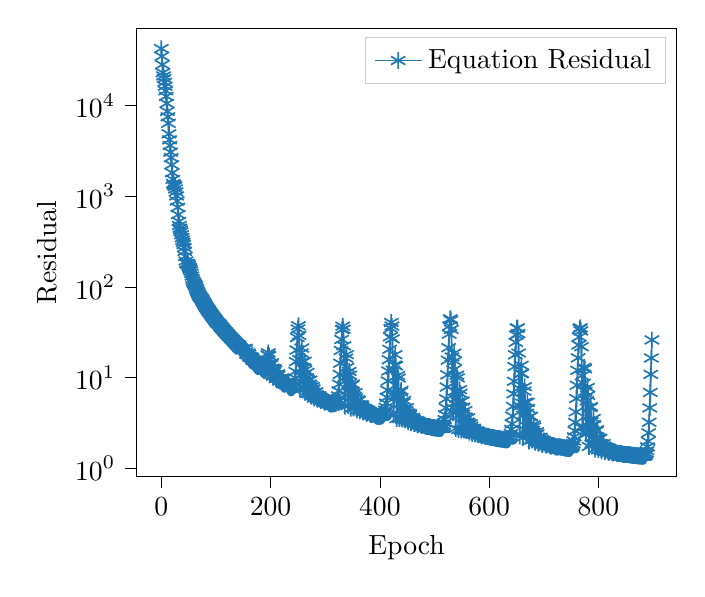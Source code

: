 % This file was created with tikzplotlib v0.10.1.
\begin{tikzpicture}

\definecolor{darkgray176}{RGB}{176,176,176}
\definecolor{lightgray204}{RGB}{204,204,204}
\definecolor{steelblue31119180}{RGB}{31,119,180}

\begin{axis}[
legend cell align={left},
legend style={fill opacity=0.8, draw opacity=1, text opacity=1, draw=lightgray204},
log basis y={10},
tick align=outside,
tick pos=left,
x grid style={darkgray176},
xlabel={Epoch},
xmin=-44.9, xmax=942.9,
xtick style={color=black},
y grid style={darkgray176},
ylabel={Residual},
ymin=0.813, ymax=71600.813,
ymode=log,
ytick style={color=black},
ytick={0.01,0.1,1,10,100,1000,10000,100000,1000000},
yticklabels={
  \(\displaystyle {10^{-2}}\),
  \(\displaystyle {10^{-1}}\),
  \(\displaystyle {10^{0}}\),
  \(\displaystyle {10^{1}}\),
  \(\displaystyle {10^{2}}\),
  \(\displaystyle {10^{3}}\),
  \(\displaystyle {10^{4}}\),
  \(\displaystyle {10^{5}}\),
  \(\displaystyle {10^{6}}\)
}
]
\addplot [semithick, steelblue31119180, mark=asterisk, mark size=3, mark options={solid}]
table {%
0 42671.977
1 35090.422
2 28390.84
3 23127.791
4 21333.846
5 19989.322
6 18132.123
7 16407.701
8 14603.986
9 12704.005
10 10598.097
11 8657.507
12 7558.201
13 6391.15
14 4894.994
15 4206.804
16 3650.111
17 3071.049
18 2679.888
19 2228.289
20 1823.927
21 1538.445
22 1390.689
23 1345.896
24 1328.671
25 1285.632
26 1208.541
27 1118.853
28 1011.54
29 887.826
30 757.368
31 629.532
32 529.459
33 477.681
34 446.941
35 425.793
36 406.675
37 377.891
38 351.383
39 328.908
40 311.16
41 294.549
42 272.335
43 247.239
44 218.226
45 193.841
46 182.672
47 180.182
48 181.701
49 179.39
50 172.946
51 166.366
52 160.833
53 156.634
54 149.89
55 141.402
56 132.087
57 123.773
58 117.617
59 112.881
60 110.179
61 107.623
62 104.959
63 101.423
64 97.233
65 93.454
66 90.344
67 87.466
68 84.803
69 82.183
70 79.622
71 77.972
72 76.761
73 75.693
74 74.089
75 72.082
76 69.9
77 68.131
78 66.618
79 65.218
80 63.673
81 61.986
82 60.356
83 59.111
84 58.046
85 56.909
86 55.634
87 54.373
88 53.295
89 52.365
90 51.438
91 50.444
92 49.396
93 48.427
94 47.521
95 46.676
96 45.838
97 44.976
98 44.118
99 43.283
100 42.465
101 41.677
102 40.933
103 40.216
104 39.619
105 39.262
106 39.066
107 38.37
108 37.099
109 36.366
110 36.271
111 35.707
112 34.673
113 34.194
114 34.007
115 33.322
116 32.541
117 32.2
118 31.891
119 31.23
120 30.627
121 30.324
122 29.962
123 29.386
124 28.856
125 28.531
126 28.202
127 27.729
128 27.228
129 26.834
130 26.521
131 26.175
132 25.754
133 25.313
134 24.918
135 24.579
136 24.255
137 23.917
138 23.561
139 23.193
140 22.83
141 22.481
142 22.151
143 21.841
144 21.544
145 21.254
146 20.98
147 20.723
148 20.501
149 20.349
150 20.318
151 20.486
152 20.848
153 21.099
154 20.723
155 19.491
156 18.311
157 18.027
158 18.437
159 18.718
160 18.25
161 17.387
162 16.78
163 16.768
164 16.969
165 16.871
166 16.373
167 15.816
168 15.53
169 15.509
170 15.519
171 15.356
172 15.011
173 14.61
174 14.305
175 14.147
176 14.089
177 14.036
178 13.93
179 13.747
180 13.526
181 13.274
182 13.037
183 12.82
184 12.634
185 12.479
186 12.349
187 12.239
188 12.152
189 12.102
190 12.128
191 12.315
192 12.798
193 13.825
194 15.478
195 17.895
196 18.847
197 17.435
198 13.74
199 11.073
200 11.618
201 13.964
202 14.684
203 12.806
204 10.757
205 10.388
206 11.56
207 12.589
208 12.086
209 10.69
210 9.789
211 9.964
212 10.711
213 11.071
214 10.615
215 9.794
216 9.237
217 9.214
218 9.566
219 9.867
220 9.821
221 9.48
222 9.033
223 8.683
224 8.559
225 8.622
226 8.749
227 8.852
228 8.866
229 8.749
230 8.559
231 8.354
232 8.151
233 7.986
234 7.874
235 7.799
236 7.754
237 7.739
238 7.742
239 7.761
240 7.809
241 7.9
242 8.067
243 8.374
244 8.924
245 9.945
246 11.732
247 15.056
248 20.177
249 27.735
250 34.542
251 37.431
252 29.283
253 15.878
254 7.346
255 10.525
256 18.791
257 21.222
258 15.148
259 7.882
260 7.786
261 12.833
262 15.187
263 12.137
264 7.492
265 6.997
266 9.988
267 11.449
268 9.489
269 6.788
270 6.686
271 8.539
272 9.397
273 8.225
274 6.534
275 6.253
276 7.271
277 7.99
278 7.546
279 6.475
280 5.963
281 6.339
282 6.92
283 6.965
284 6.452
285 5.914
286 5.79
287 6.058
288 6.333
289 6.314
290 6.037
291 5.718
292 5.581
293 5.657
294 5.808
295 5.886
296 5.821
297 5.657
298 5.488
299 5.392
300 5.384
301 5.434
302 5.486
303 5.497
304 5.459
305 5.382
306 5.294
307 5.217
308 5.165
309 5.139
310 5.133
311 5.137
312 5.144
313 5.149
314 5.154
315 5.158
316 5.162
317 5.169
318 5.185
319 5.214
320 5.265
321 5.365
322 5.528
323 5.823
324 6.306
325 7.157
326 8.488
327 10.881
328 14.45
329 19.994
330 26.424
331 33.952
332 37.009
333 34.247
334 22.488
335 10.009
336 4.831
337 9.175
338 16.456
339 17.976
340 12.998
341 6.398
342 4.946
343 8.574
344 11.741
345 10.664
346 6.701
347 4.588
348 5.974
349 8.275
350 8.536
351 6.437
352 4.638
353 4.844
354 6.227
355 6.865
356 5.974
357 4.721
358 4.401
359 5.055
360 5.72
361 5.59
362 4.874
363 4.314
364 4.363
365 4.793
366 5.066
367 4.916
368 4.506
369 4.196
370 4.183
371 4.386
372 4.568
373 4.56
374 4.381
375 4.164
376 4.046
377 4.067
378 4.165
379 4.243
380 4.241
381 4.163
382 4.052
383 3.961
384 3.919
385 3.926
386 3.959
387 3.992
388 4.003
389 3.985
390 3.944
391 3.892
392 3.843
393 3.804
394 3.776
395 3.759
396 3.751
397 3.749
398 3.75
399 3.753
400 3.758
401 3.766
402 3.775
403 3.787
404 3.804
405 3.832
406 3.87
407 3.931
408 4.02
409 4.164
410 4.376
411 4.724
412 5.245
413 6.075
414 7.303
415 9.2
416 11.858
417 15.815
418 20.578
419 28.288
420 34.945
421 40.688
422 37.14
423 26.812
424 12.119
425 3.973
426 6.274
427 13.794
428 17.952
429 13.524
430 6.452
431 3.542
432 6.655
433 10.566
434 9.907
435 6.238
436 3.543
437 4.503
438 6.96
439 7.266
440 5.257
441 3.492
442 3.861
443 5.318
444 5.635
445 4.541
446 3.43
447 3.501
448 4.334
449 4.677
450 4.137
451 3.403
452 3.27
453 3.696
454 4.047
455 3.913
456 3.458
457 3.175
458 3.254
459 3.516
460 3.655
461 3.521
462 3.267
463 3.107
464 3.131
465 3.264
466 3.355
467 3.319
468 3.188
469 3.068
470 3.031
471 3.074
472 3.135
473 3.155
474 3.117
475 3.046
476 2.987
477 2.968
478 2.983
479 3.01
480 3.023
481 3.012
482 2.981
483 2.944
484 2.915
485 2.9
486 2.899
487 2.905
488 2.91
489 2.909
490 2.9
491 2.886
492 2.868
493 2.85
494 2.835
495 2.824
496 2.816
497 2.81
498 2.807
499 2.804
500 2.801
501 2.797
502 2.793
503 2.788
504 2.782
505 2.777
506 2.771
507 2.766
508 2.762
509 2.76
510 2.76
511 2.763
512 2.77
513 2.784
514 2.808
515 2.847
516 2.91
517 3.012
518 3.174
519 3.456
520 3.893
521 4.657
522 5.845
523 7.888
524 10.757
525 15.601
526 21.46
527 30.211
528 37.234
529 44.682
530 43.104
531 34.119
532 16.937
533 4.676
534 4.1
535 12.208
536 18.674
537 15.245
538 7.115
539 2.754
540 5.918
541 10.667
542 9.958
543 5.42
544 2.682
545 4.583
546 7.381
547 6.725
548 3.881
549 2.644
550 4.079
551 5.522
552 4.752
553 3.035
554 2.644
555 3.682
556 4.346
557 3.671
558 2.698
559 2.608
560 3.25
561 3.603
562 3.181
563 2.596
564 2.494
565 2.844
566 3.1
567 2.925
568 2.568
569 2.417
570 2.567
571 2.768
572 2.761
573 2.573
574 2.402
575 2.395
576 2.509
577 2.586
578 2.545
579 2.427
580 2.344
581 2.347
582 2.404
583 2.446
584 2.427
585 2.366
586 2.309
587 2.293
588 2.312
589 2.339
590 2.346
591 2.325
592 2.29
593 2.261
594 2.249
595 2.253
596 2.263
597 2.267
598 2.261
599 2.246
600 2.227
601 2.211
602 2.203
603 2.2
604 2.201
605 2.202
606 2.199
607 2.193
608 2.184
609 2.174
610 2.164
611 2.156
612 2.149
613 2.143
614 2.139
615 2.136
616 2.133
617 2.129
618 2.125
619 2.121
620 2.116
621 2.111
622 2.105
623 2.1
624 2.094
625 2.089
626 2.084
627 2.08
628 2.075
629 2.072
630 2.069
631 2.068
632 2.067
633 2.07
634 2.075
635 2.086
636 2.105
637 2.137
638 2.19
639 2.283
640 2.432
641 2.691
642 3.096
643 3.779
644 4.82
645 6.639
646 9.14
647 13.264
648 17.888
649 24.535
650 29.553
651 35.277
652 35.446
653 30.69
654 18.728
655 7.677
656 2.268
657 4.867
658 11.1
659 13.712
660 11.124
661 5.241
662 2.196
663 3.867
664 7.118
665 7.98
666 5.371
667 2.634
668 2.295
669 4.057
670 5.36
671 4.585
672 2.862
673 2.008
674 2.669
675 3.709
676 3.762
677 2.918
678 2.072
679 2.059
680 2.636
681 3.023
682 2.868
683 2.305
684 1.934
685 2.015
686 2.339
687 2.54
688 2.41
689 2.109
690 1.898
691 1.902
692 2.06
693 2.192
694 2.183
695 2.047
696 1.901
697 1.834
698 1.873
699 1.955
700 2.005
701 1.994
702 1.925
703 1.848
704 1.804
705 1.806
706 1.838
707 1.873
708 1.887
709 1.872
710 1.839
711 1.801
712 1.773
713 1.763
714 1.768
715 1.78
716 1.791
717 1.794
718 1.788
719 1.774
720 1.757
721 1.742
722 1.73
723 1.724
724 1.722
725 1.723
726 1.725
727 1.727
728 1.728
729 1.727
730 1.724
731 1.72
732 1.716
733 1.71
734 1.705
735 1.699
736 1.694
737 1.688
738 1.684
739 1.679
740 1.675
741 1.672
742 1.669
743 1.666
744 1.664
745 1.663
746 1.663
747 1.664
748 1.667
749 1.674
750 1.685
751 1.705
752 1.737
753 1.788
754 1.873
755 2.008
756 2.233
757 2.593
758 3.216
759 4.198
760 5.895
761 8.26
762 12.07
763 16.567
764 22.996
765 28.171
766 34.732
767 35.592
768 32.837
769 21.963
770 10.509
771 2.779
772 2.912
773 8.676
774 13.022
775 12.527
776 7.037
777 2.45
778 2.396
779 5.573
780 7.8
781 6.376
782 3.267
783 1.746
784 2.855
785 4.68
786 4.815
787 3.28
788 1.846
789 1.908
790 2.955
791 3.551
792 3.047
793 2.052
794 1.625
795 2.001
796 2.574
797 2.673
798 2.205
799 1.71
800 1.599
801 1.869
802 2.153
803 2.133
804 1.874
805 1.614
806 1.557
807 1.697
808 1.849
809 1.88
810 1.76
811 1.604
812 1.525
813 1.56
814 1.645
815 1.698
816 1.682
817 1.609
818 1.535
819 1.503
820 1.518
821 1.557
822 1.586
823 1.583
824 1.553
825 1.515
826 1.487
827 1.48
828 1.491
829 1.507
830 1.516
831 1.514
832 1.5
833 1.482
834 1.467
835 1.458
836 1.456
837 1.46
838 1.464
839 1.467
840 1.466
841 1.462
842 1.454
843 1.446
844 1.439
845 1.434
846 1.431
847 1.429
848 1.429
849 1.429
850 1.429
851 1.428
852 1.427
853 1.425
854 1.422
855 1.419
856 1.416
857 1.412
858 1.409
859 1.406
860 1.403
861 1.4
862 1.398
863 1.395
864 1.393
865 1.39
866 1.388
867 1.386
868 1.384
869 1.382
870 1.38
871 1.378
872 1.376
873 1.374
874 1.372
875 1.37
876 1.369
877 1.367
878 1.366
879 1.364
880 1.364
881 1.363
882 1.364
883 1.366
884 1.371
885 1.381
886 1.397
887 1.427
888 1.48
889 1.569
890 1.728
891 1.993
892 2.465
893 3.227
894 4.653
895 6.883
896 10.9
897 16.507
898 26.139
};
\addlegendentry{Equation Residual}
\end{axis}

\end{tikzpicture}
